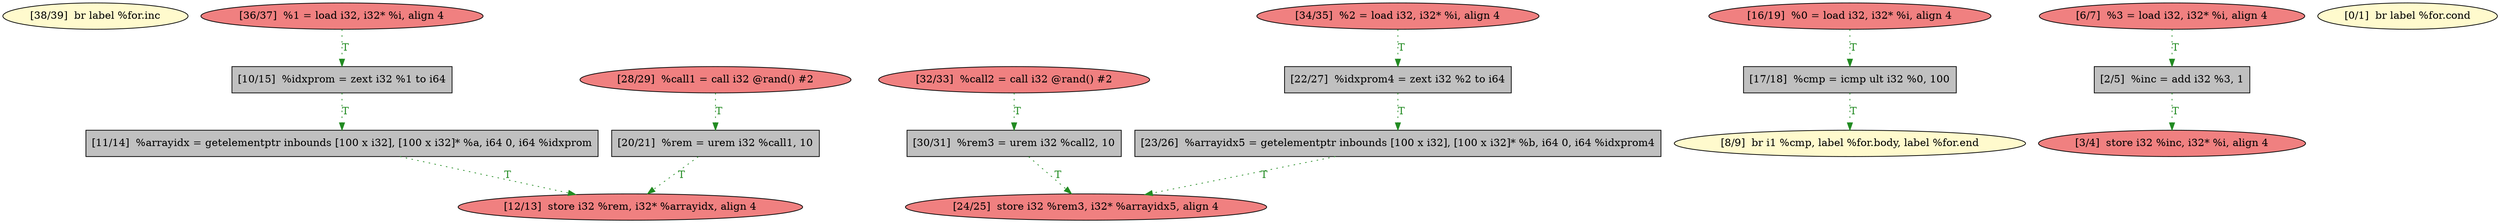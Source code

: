 
digraph G {


node314 [fillcolor=lemonchiffon,label="[38/39]  br label %for.inc",shape=ellipse,style=filled ]
node313 [fillcolor=lightcoral,label="[36/37]  %1 = load i32, i32* %i, align 4",shape=ellipse,style=filled ]
node312 [fillcolor=grey,label="[23/26]  %arrayidx5 = getelementptr inbounds [100 x i32], [100 x i32]* %b, i64 0, i64 %idxprom4",shape=rectangle,style=filled ]
node311 [fillcolor=lightcoral,label="[34/35]  %2 = load i32, i32* %i, align 4",shape=ellipse,style=filled ]
node298 [fillcolor=lemonchiffon,label="[8/9]  br i1 %cmp, label %for.body, label %for.end",shape=ellipse,style=filled ]
node299 [fillcolor=grey,label="[10/15]  %idxprom = zext i32 %1 to i64",shape=rectangle,style=filled ]
node307 [fillcolor=grey,label="[11/14]  %arrayidx = getelementptr inbounds [100 x i32], [100 x i32]* %a, i64 0, i64 %idxprom",shape=rectangle,style=filled ]
node302 [fillcolor=grey,label="[22/27]  %idxprom4 = zext i32 %2 to i64",shape=rectangle,style=filled ]
node297 [fillcolor=lightcoral,label="[6/7]  %3 = load i32, i32* %i, align 4",shape=ellipse,style=filled ]
node295 [fillcolor=lemonchiffon,label="[0/1]  br label %for.cond",shape=ellipse,style=filled ]
node296 [fillcolor=grey,label="[2/5]  %inc = add i32 %3, 1",shape=rectangle,style=filled ]
node308 [fillcolor=lightcoral,label="[12/13]  store i32 %rem, i32* %arrayidx, align 4",shape=ellipse,style=filled ]
node303 [fillcolor=lightcoral,label="[28/29]  %call1 = call i32 @rand() #2",shape=ellipse,style=filled ]
node309 [fillcolor=lightcoral,label="[24/25]  store i32 %rem3, i32* %arrayidx5, align 4",shape=ellipse,style=filled ]
node304 [fillcolor=grey,label="[17/18]  %cmp = icmp ult i32 %0, 100",shape=rectangle,style=filled ]
node300 [fillcolor=lightcoral,label="[16/19]  %0 = load i32, i32* %i, align 4",shape=ellipse,style=filled ]
node305 [fillcolor=lightcoral,label="[3/4]  store i32 %inc, i32* %i, align 4",shape=ellipse,style=filled ]
node301 [fillcolor=grey,label="[20/21]  %rem = urem i32 %call1, 10",shape=rectangle,style=filled ]
node306 [fillcolor=grey,label="[30/31]  %rem3 = urem i32 %call2, 10",shape=rectangle,style=filled ]
node310 [fillcolor=lightcoral,label="[32/33]  %call2 = call i32 @rand() #2",shape=ellipse,style=filled ]

node301->node308 [style=dotted,color=forestgreen,label="T",fontcolor=forestgreen ]
node302->node312 [style=dotted,color=forestgreen,label="T",fontcolor=forestgreen ]
node299->node307 [style=dotted,color=forestgreen,label="T",fontcolor=forestgreen ]
node306->node309 [style=dotted,color=forestgreen,label="T",fontcolor=forestgreen ]
node297->node296 [style=dotted,color=forestgreen,label="T",fontcolor=forestgreen ]
node313->node299 [style=dotted,color=forestgreen,label="T",fontcolor=forestgreen ]
node311->node302 [style=dotted,color=forestgreen,label="T",fontcolor=forestgreen ]
node307->node308 [style=dotted,color=forestgreen,label="T",fontcolor=forestgreen ]
node300->node304 [style=dotted,color=forestgreen,label="T",fontcolor=forestgreen ]
node310->node306 [style=dotted,color=forestgreen,label="T",fontcolor=forestgreen ]
node312->node309 [style=dotted,color=forestgreen,label="T",fontcolor=forestgreen ]
node304->node298 [style=dotted,color=forestgreen,label="T",fontcolor=forestgreen ]
node296->node305 [style=dotted,color=forestgreen,label="T",fontcolor=forestgreen ]
node303->node301 [style=dotted,color=forestgreen,label="T",fontcolor=forestgreen ]


}
